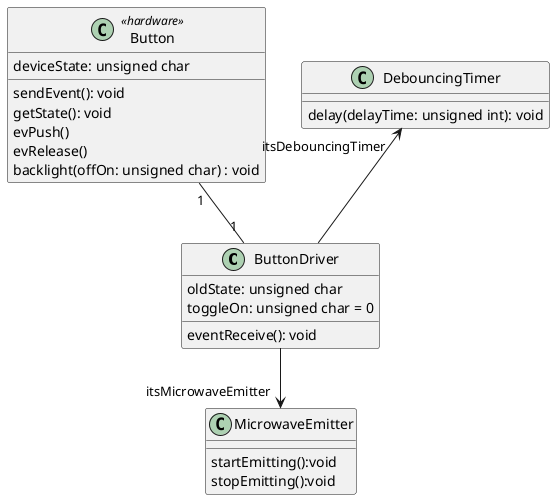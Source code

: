@startuml Debouncing Pattern Example

class ButtonDriver{
    oldState: unsigned char
    toggleOn: unsigned char = 0
    eventReceive(): void
}

class Button <<hardware>> {
    deviceState: unsigned char
    sendEvent(): void
    getState(): void
    evPush()
    evRelease()
    backlight(offOn: unsigned char) : void
}

class MicrowaveEmitter{
    startEmitting():void
    stopEmitting():void
}

class DebouncingTimer{
    delay(delayTime: unsigned int): void
}

DebouncingTimer "itsDebouncingTimer" <-- ButtonDriver
Button "1" -- "1" ButtonDriver
ButtonDriver --> "itsMicrowaveEmitter" MicrowaveEmitter
@enduml